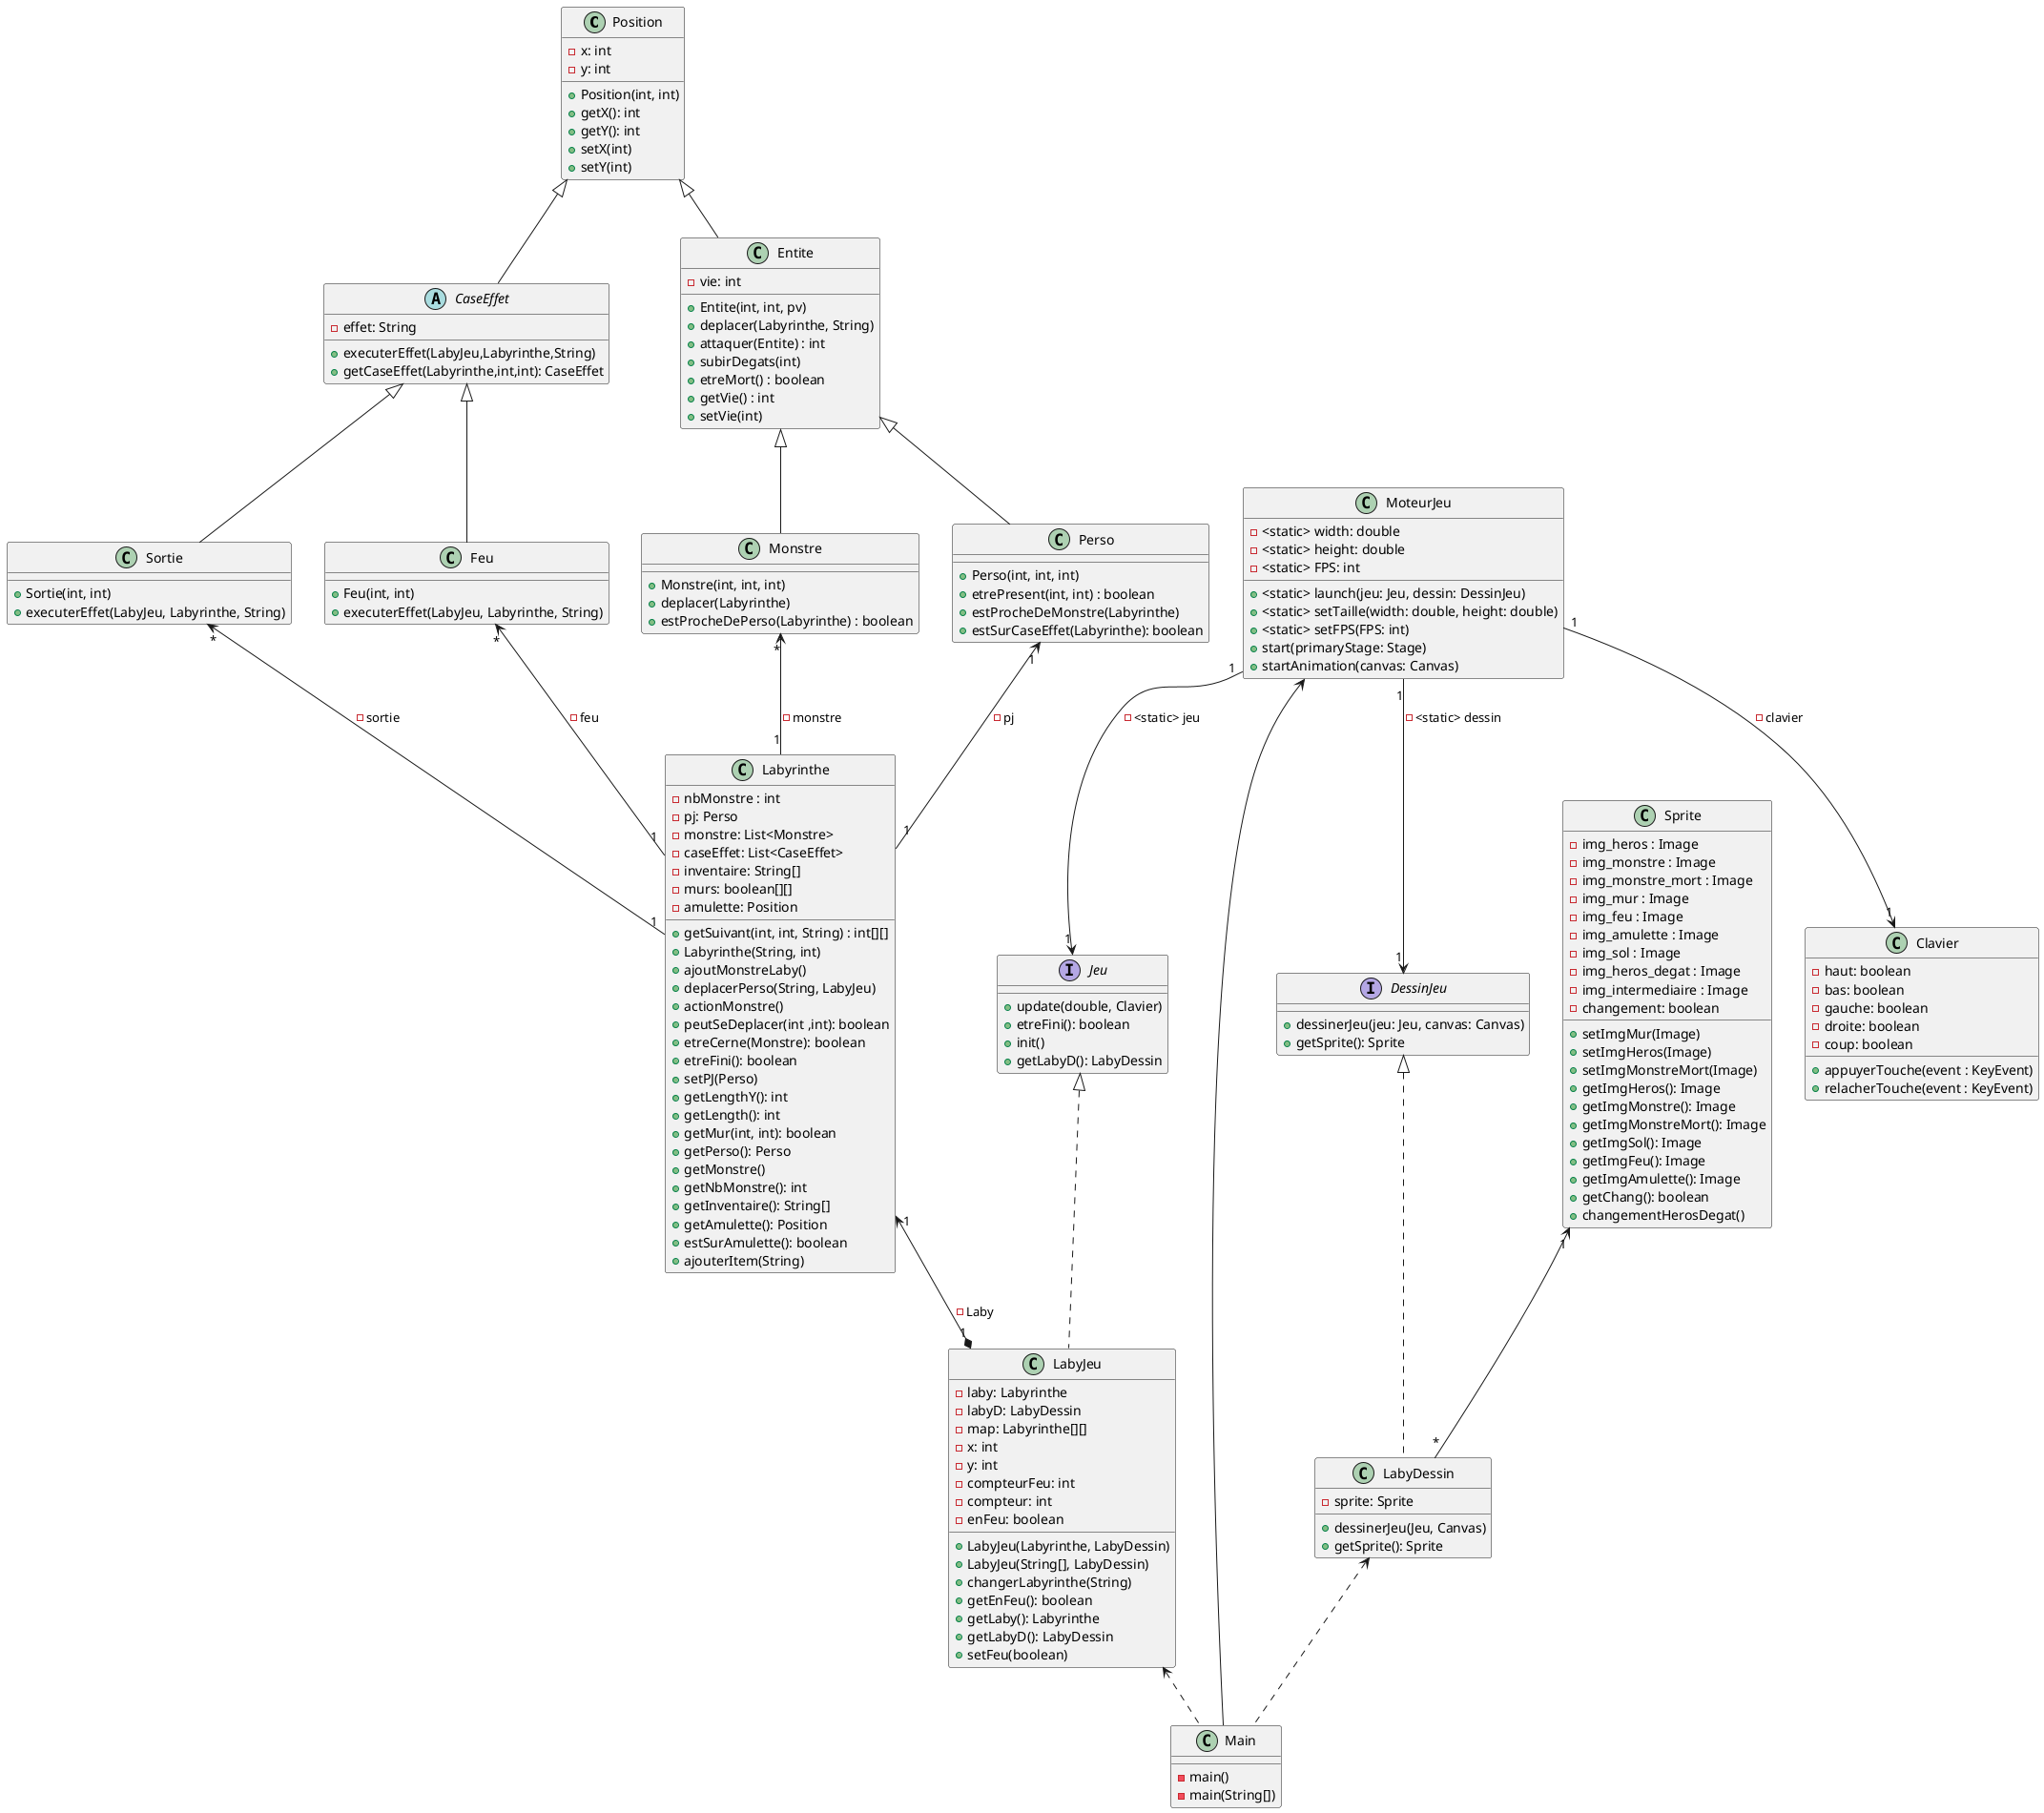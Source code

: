 @startuml


class Position {
- x: int
- y: int
+ Position(int, int)
+ getX(): int
+ getY(): int
+ setX(int)
+ setY(int)
}

abstract CaseEffet {
- effet: String
+ executerEffet(LabyJeu,Labyrinthe,String)
+ getCaseEffet(Labyrinthe,int,int): CaseEffet
}

Position <|-- CaseEffet

Position <|-- Entite

class Entite {
- vie: int
+ Entite(int, int, pv)
+ deplacer(Labyrinthe, String)
+ attaquer(Entite) : int
+ subirDegats(int)
+ etreMort() : boolean
+ getVie() : int
+ setVie(int)
}


Entite <|-- Monstre

class Monstre{
+ Monstre(int, int, int)
+ deplacer(Labyrinthe)
+ estProcheDePerso(Labyrinthe) : boolean
}

Entite <|-- Perso

class Perso{
+ Perso(int, int, int)
+ etrePresent(int, int) : boolean
+ estProcheDeMonstre(Labyrinthe)
+ estSurCaseEffet(Labyrinthe): boolean
}

CaseEffet <|-- Sortie

class Sortie {
+ Sortie(int, int)
+ executerEffet(LabyJeu, Labyrinthe, String)
}

CaseEffet <|-- Feu

class Feu {
+ Feu(int, int)
+ executerEffet(LabyJeu, Labyrinthe, String)
}

Monstre "*" <-- "1" Labyrinthe : -monstre
Perso "1" <-- "1" Labyrinthe : - pj
Sortie "*" <-- "1" Labyrinthe : - sortie
Feu "*" <-- "1" Labyrinthe : - feu

class Labyrinthe {
- nbMonstre : int
- pj: Perso
- monstre: List<Monstre>
- caseEffet: List<CaseEffet>
- inventaire: String[]
- murs: boolean[][]
- amulette: Position
+ getSuivant(int, int, String) : int[][]
+ Labyrinthe(String, int)
+ ajoutMonstreLaby()
+ deplacerPerso(String, LabyJeu)
+ actionMonstre()
+ peutSeDeplacer(int ,int): boolean
+ etreCerne(Monstre): boolean
+ etreFini(): boolean
+ setPJ(Perso)
+ getLengthY(): int
+ getLength(): int
+ getMur(int, int): boolean
+ getPerso(): Perso
+ getMonstre()
+ getNbMonstre(): int
+ getInventaire(): String[]
+ getAmulette(): Position
+ estSurAmulette(): boolean
+ ajouterItem(String)
}

Labyrinthe "1" <--* "1" LabyJeu : - Laby

class LabyJeu{
- laby: Labyrinthe
- labyD: LabyDessin
- map: Labyrinthe[][]
- x: int
- y: int
- compteurFeu: int
- compteur: int
- enFeu: boolean
+ LabyJeu(Labyrinthe, LabyDessin)
+ LabyJeu(String[], LabyDessin)
+ changerLabyrinthe(String)
+ getEnFeu(): boolean
+ getLaby(): Labyrinthe
+ getLabyD(): LabyDessin
+ setFeu(boolean)
}

LabyJeu <.. Main

class Main{
- main()
- main(String[])
}

LabyDessin <.. Main

class LabyDessin{
- sprite: Sprite
+ dessinerJeu(Jeu, Canvas)
+ getSprite(): Sprite
}

Sprite "1" <-- "*" LabyDessin
class Sprite {
     -img_heros : Image
     -img_monstre : Image
     -img_monstre_mort : Image
     -img_mur : Image
     -img_feu : Image
     -img_amulette : Image
     -img_sol : Image
     -img_heros_degat : Image
     -img_intermediaire : Image
     -changement: boolean
     +setImgMur(Image)
     +setImgHeros(Image)
     +setImgMonstreMort(Image)
     +getImgHeros(): Image
     +getImgMonstre(): Image
     +getImgMonstreMort(): Image
     +getImgSol(): Image
     +getImgFeu(): Image
     +getImgAmulette(): Image
     +getChang(): boolean
     +changementHerosDegat()
}

interface Jeu {
    + update(double, Clavier)
    + etreFini(): boolean
    + init()
    + getLabyD(): LabyDessin
}

Jeu <|.. LabyJeu
DessinJeu <|.. LabyDessin

class MoteurJeu{
- <static> width: double
- <static> height: double
- <static> FPS: int
+ <static> launch(jeu: Jeu, dessin: DessinJeu)
+ <static> setTaille(width: double, height: double)
+ <static> setFPS(FPS: int)
+ start(primaryStage: Stage)
+ startAnimation(canvas: Canvas)
}

MoteurJeu "1" --> "1" Jeu : - <static> jeu

interface DessinJeu{
+ dessinerJeu(jeu: Jeu, canvas: Canvas)
+ getSprite(): Sprite
}

MoteurJeu "1" --> "1" DessinJeu : - <static> dessin

class Clavier{
- haut: boolean
- bas: boolean
- gauche: boolean
- droite: boolean
- coup: boolean
+ appuyerTouche(event : KeyEvent)
+ relacherTouche(event : KeyEvent)
}

MoteurJeu "1" --> "1" Clavier : - clavier

MoteurJeu <--  Main

@enduml
